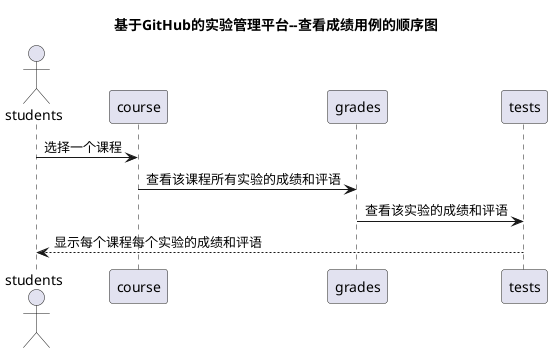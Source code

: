 @startuml
title 基于GitHub的实验管理平台--查看成绩用例的顺序图
actor students
students -> course: 选择一个课程
course -> grades: 查看该课程所有实验的成绩和评语
grades -> tests: 查看该实验的成绩和评语
tests --> students: 显示每个课程每个实验的成绩和评语
@enduml